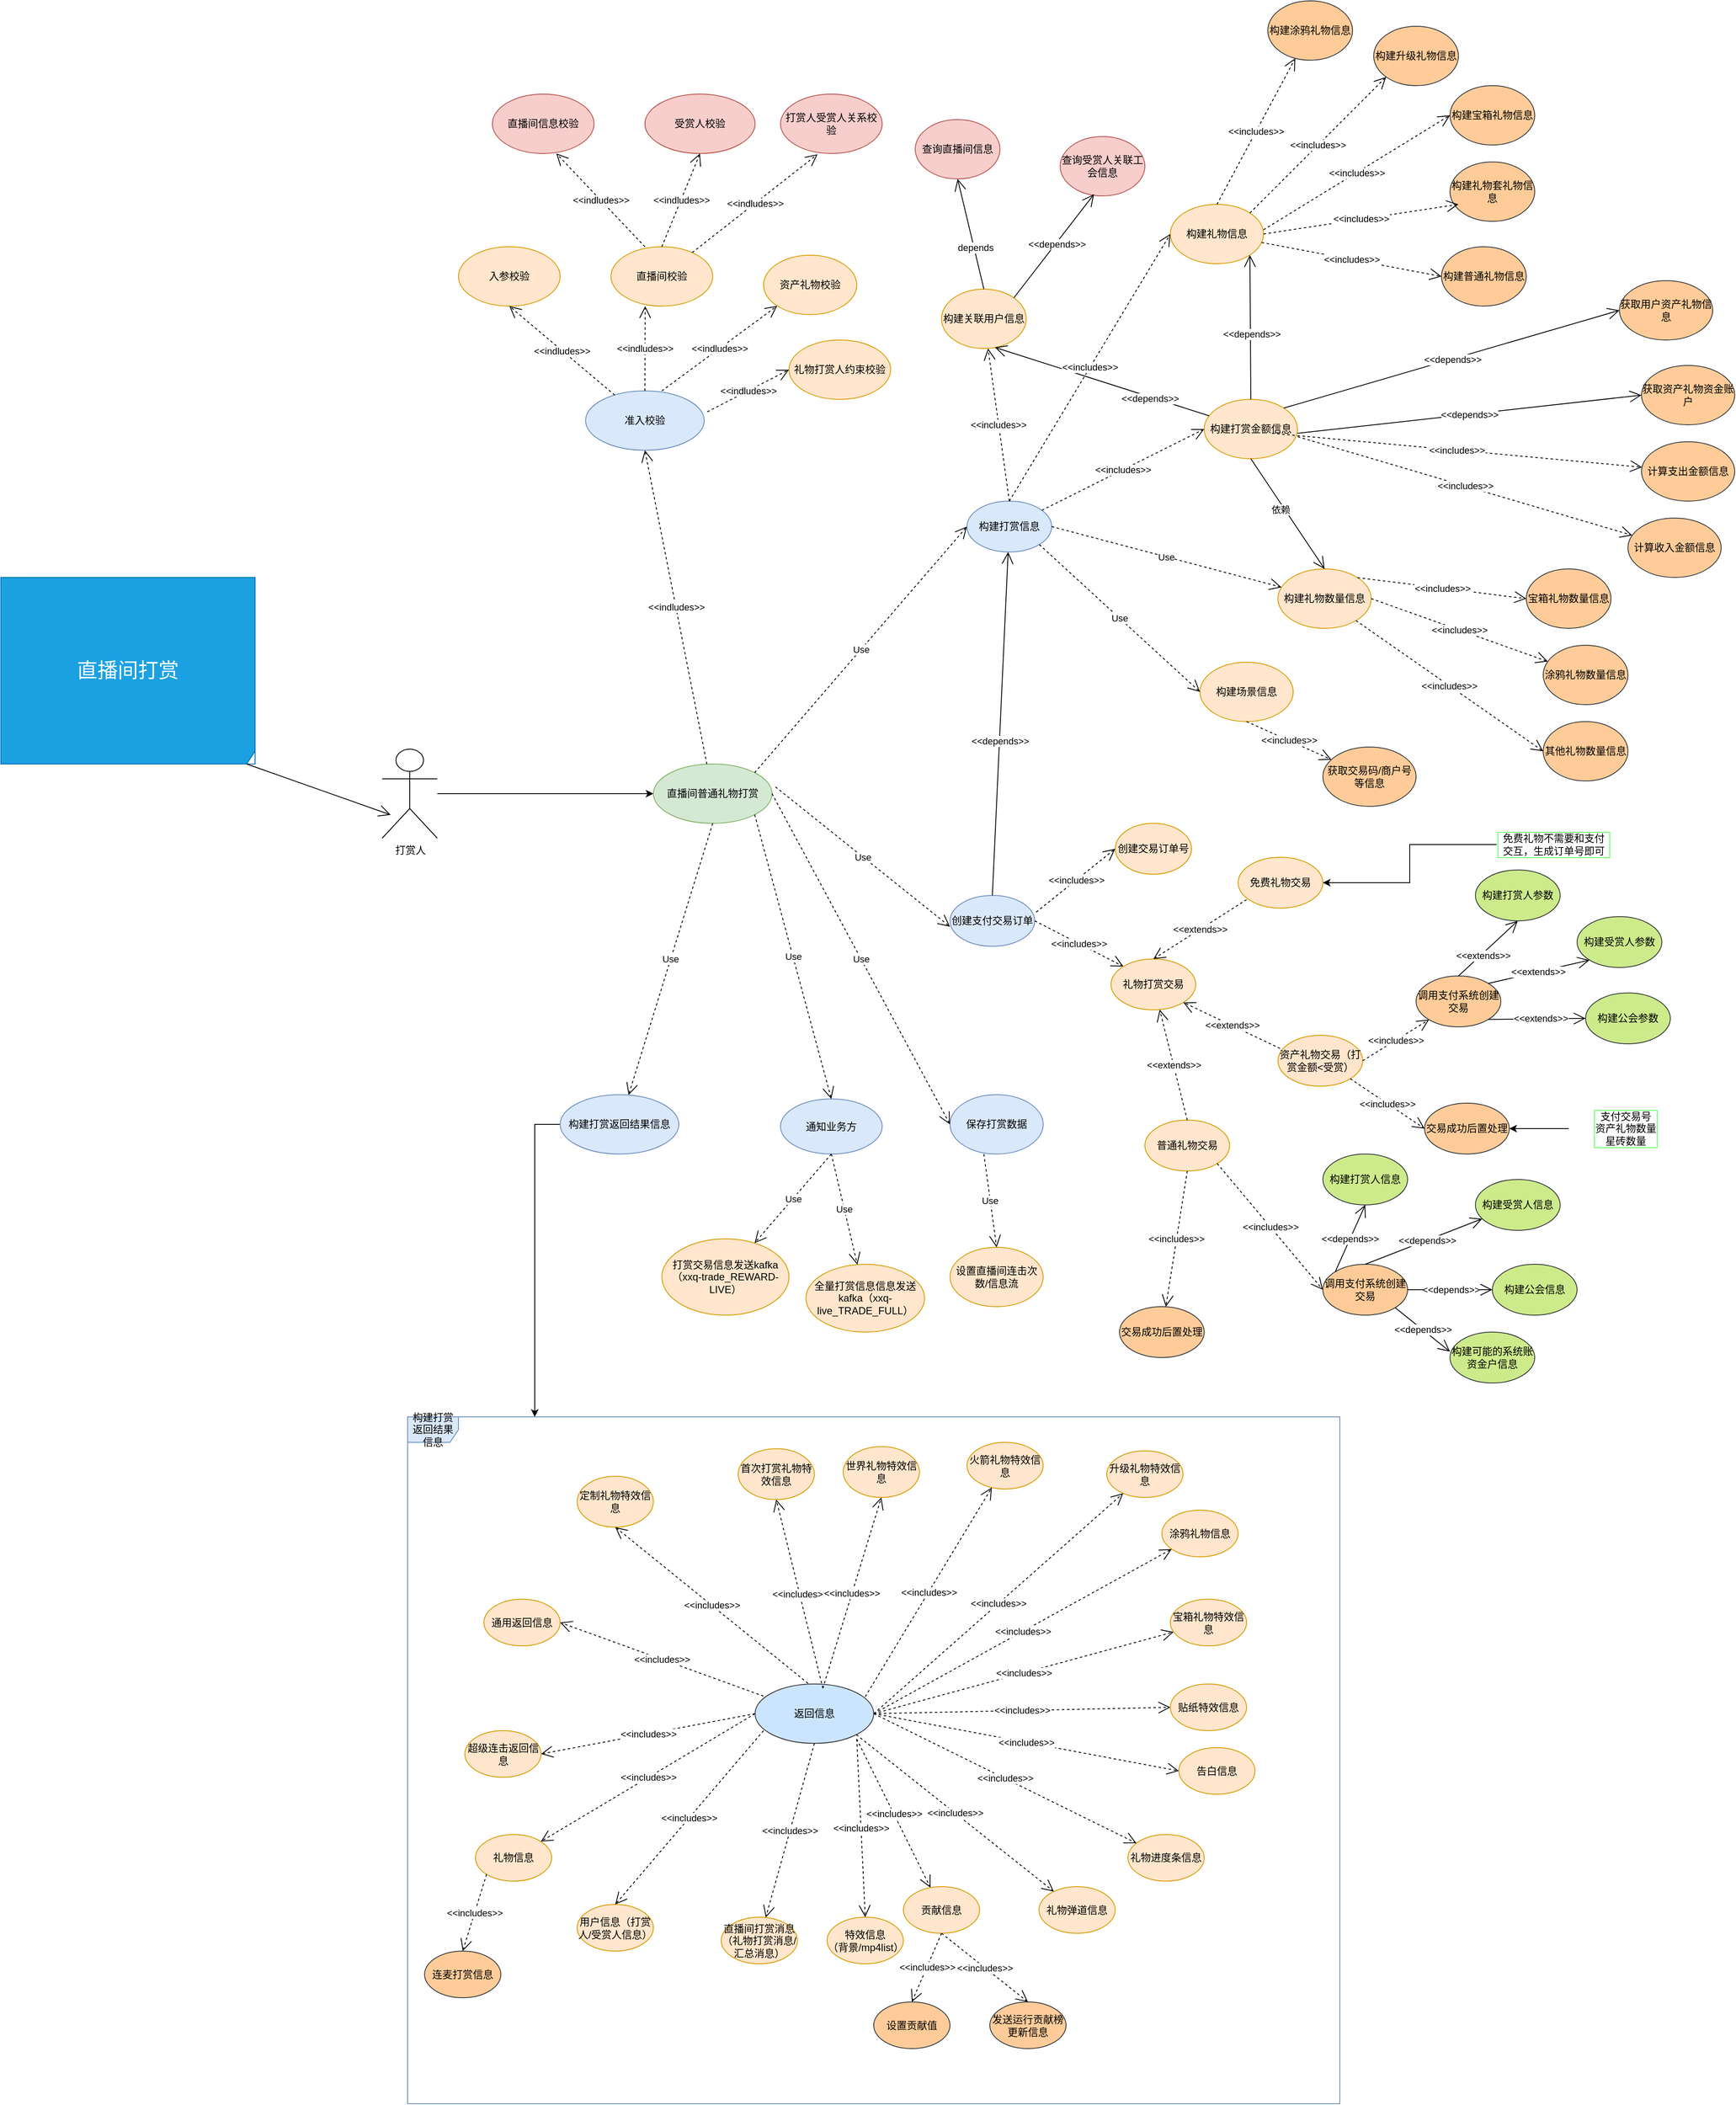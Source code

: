 <mxfile version="21.5.2" type="github">
  <diagram name="第 1 页" id="VvUkeJPX31CjZcMAp55T">
    <mxGraphModel dx="2947" dy="2320" grid="1" gridSize="10" guides="1" tooltips="1" connect="1" arrows="1" fold="1" page="1" pageScale="1" pageWidth="827" pageHeight="1169" math="0" shadow="0">
      <root>
        <mxCell id="0" />
        <mxCell id="1" parent="0" />
        <mxCell id="NdA9s5oNdxqppXdedLkg-140" value="" style="edgeStyle=orthogonalEdgeStyle;rounded=0;orthogonalLoop=1;jettySize=auto;html=1;" edge="1" parent="1" source="WKw8hlUGmrOTsNG2Bbb0-1" target="WKw8hlUGmrOTsNG2Bbb0-4">
          <mxGeometry relative="1" as="geometry" />
        </mxCell>
        <mxCell id="WKw8hlUGmrOTsNG2Bbb0-1" value="打赏人" style="shape=umlActor;verticalLabelPosition=bottom;verticalAlign=top;html=1;" parent="1" vertex="1">
          <mxGeometry x="-130" y="412.5" width="65" height="105" as="geometry" />
        </mxCell>
        <mxCell id="WKw8hlUGmrOTsNG2Bbb0-4" value="直播间普通礼物打赏" style="ellipse;whiteSpace=wrap;html=1;fillColor=#d5e8d4;strokeColor=#82b366;" parent="1" vertex="1">
          <mxGeometry x="190" y="430" width="140" height="70" as="geometry" />
        </mxCell>
        <mxCell id="WKw8hlUGmrOTsNG2Bbb0-6" value="准入校验" style="ellipse;whiteSpace=wrap;html=1;fillColor=#dae8fc;strokeColor=#6c8ebf;" parent="1" vertex="1">
          <mxGeometry x="110" y="-10" width="140" height="70" as="geometry" />
        </mxCell>
        <mxCell id="WKw8hlUGmrOTsNG2Bbb0-7" value="&amp;lt;&amp;lt;indludes&amp;gt;&amp;gt;" style="endArrow=open;endSize=12;dashed=1;html=1;rounded=0;entryX=0.5;entryY=1;entryDx=0;entryDy=0;" parent="1" source="WKw8hlUGmrOTsNG2Bbb0-4" target="WKw8hlUGmrOTsNG2Bbb0-6" edge="1">
          <mxGeometry width="160" relative="1" as="geometry">
            <mxPoint x="390" y="250" as="sourcePoint" />
            <mxPoint x="550" y="250" as="targetPoint" />
          </mxGeometry>
        </mxCell>
        <mxCell id="WKw8hlUGmrOTsNG2Bbb0-8" value="构建打赏信息" style="ellipse;whiteSpace=wrap;html=1;fillColor=#dae8fc;strokeColor=#6c8ebf;" parent="1" vertex="1">
          <mxGeometry x="560" y="120" width="100" height="60" as="geometry" />
        </mxCell>
        <mxCell id="WKw8hlUGmrOTsNG2Bbb0-9" value="创建支付交易订单" style="ellipse;whiteSpace=wrap;html=1;fillColor=#dae8fc;strokeColor=#6c8ebf;" parent="1" vertex="1">
          <mxGeometry x="540" y="585" width="100" height="60" as="geometry" />
        </mxCell>
        <mxCell id="WKw8hlUGmrOTsNG2Bbb0-10" value="保存打赏数据" style="ellipse;whiteSpace=wrap;html=1;fillColor=#dae8fc;strokeColor=#6c8ebf;" parent="1" vertex="1">
          <mxGeometry x="540" y="820" width="110" height="70" as="geometry" />
        </mxCell>
        <mxCell id="NdA9s5oNdxqppXdedLkg-139" style="edgeStyle=orthogonalEdgeStyle;rounded=0;orthogonalLoop=1;jettySize=auto;html=1;" edge="1" parent="1" source="WKw8hlUGmrOTsNG2Bbb0-11" target="NdA9s5oNdxqppXdedLkg-127">
          <mxGeometry relative="1" as="geometry">
            <Array as="points">
              <mxPoint x="50" y="855" />
            </Array>
          </mxGeometry>
        </mxCell>
        <mxCell id="WKw8hlUGmrOTsNG2Bbb0-11" value="构建打赏返回结果信息" style="ellipse;whiteSpace=wrap;html=1;fillColor=#dae8fc;strokeColor=#6c8ebf;" parent="1" vertex="1">
          <mxGeometry x="80" y="820" width="140" height="70" as="geometry" />
        </mxCell>
        <mxCell id="WKw8hlUGmrOTsNG2Bbb0-12" value="通知业务方" style="ellipse;whiteSpace=wrap;html=1;fillColor=#dae8fc;strokeColor=#6c8ebf;" parent="1" vertex="1">
          <mxGeometry x="340" y="825" width="120" height="65" as="geometry" />
        </mxCell>
        <mxCell id="WKw8hlUGmrOTsNG2Bbb0-14" value="Use" style="endArrow=open;endSize=12;dashed=1;html=1;rounded=0;entryX=0;entryY=0.5;entryDx=0;entryDy=0;exitX=1;exitY=0;exitDx=0;exitDy=0;" parent="1" source="WKw8hlUGmrOTsNG2Bbb0-4" target="WKw8hlUGmrOTsNG2Bbb0-8" edge="1">
          <mxGeometry width="160" relative="1" as="geometry">
            <mxPoint x="330" y="450" as="sourcePoint" />
            <mxPoint x="490" y="450" as="targetPoint" />
          </mxGeometry>
        </mxCell>
        <mxCell id="WKw8hlUGmrOTsNG2Bbb0-15" value="Use" style="endArrow=open;endSize=12;dashed=1;html=1;rounded=0;entryX=0;entryY=0.614;entryDx=0;entryDy=0;entryPerimeter=0;exitX=1.029;exitY=0.386;exitDx=0;exitDy=0;exitPerimeter=0;" parent="1" source="WKw8hlUGmrOTsNG2Bbb0-4" target="WKw8hlUGmrOTsNG2Bbb0-9" edge="1">
          <mxGeometry width="160" relative="1" as="geometry">
            <mxPoint x="320" y="470" as="sourcePoint" />
            <mxPoint x="480" y="470" as="targetPoint" />
          </mxGeometry>
        </mxCell>
        <mxCell id="WKw8hlUGmrOTsNG2Bbb0-16" value="Use" style="endArrow=open;endSize=12;dashed=1;html=1;rounded=0;exitX=1;exitY=0.5;exitDx=0;exitDy=0;entryX=0;entryY=0.5;entryDx=0;entryDy=0;" parent="1" source="WKw8hlUGmrOTsNG2Bbb0-4" edge="1" target="WKw8hlUGmrOTsNG2Bbb0-10">
          <mxGeometry width="160" relative="1" as="geometry">
            <mxPoint x="330" y="480" as="sourcePoint" />
            <mxPoint x="490" y="480" as="targetPoint" />
          </mxGeometry>
        </mxCell>
        <mxCell id="WKw8hlUGmrOTsNG2Bbb0-17" value="" style="endArrow=open;endFill=1;endSize=12;html=1;rounded=0;exitX=0.5;exitY=0;exitDx=0;exitDy=0;" parent="1" target="WKw8hlUGmrOTsNG2Bbb0-8" edge="1" source="WKw8hlUGmrOTsNG2Bbb0-9">
          <mxGeometry width="160" relative="1" as="geometry">
            <mxPoint x="560" y="340" as="sourcePoint" />
            <mxPoint x="720" y="340" as="targetPoint" />
          </mxGeometry>
        </mxCell>
        <mxCell id="WKw8hlUGmrOTsNG2Bbb0-18" value="&amp;lt;&amp;lt;depends&amp;gt;&amp;gt;" style="edgeLabel;html=1;align=center;verticalAlign=middle;resizable=0;points=[];" parent="WKw8hlUGmrOTsNG2Bbb0-17" vertex="1" connectable="0">
          <mxGeometry x="-0.1" relative="1" as="geometry">
            <mxPoint as="offset" />
          </mxGeometry>
        </mxCell>
        <mxCell id="WKw8hlUGmrOTsNG2Bbb0-19" value="Use" style="endArrow=open;endSize=12;dashed=1;html=1;rounded=0;entryX=0.5;entryY=0;entryDx=0;entryDy=0;exitX=1;exitY=1;exitDx=0;exitDy=0;" parent="1" source="WKw8hlUGmrOTsNG2Bbb0-4" target="WKw8hlUGmrOTsNG2Bbb0-12" edge="1">
          <mxGeometry width="160" relative="1" as="geometry">
            <mxPoint x="280" y="490" as="sourcePoint" />
            <mxPoint x="440" y="490" as="targetPoint" />
          </mxGeometry>
        </mxCell>
        <mxCell id="WKw8hlUGmrOTsNG2Bbb0-20" value="Use" style="endArrow=open;endSize=12;dashed=1;html=1;rounded=0;" parent="1" target="WKw8hlUGmrOTsNG2Bbb0-11" edge="1">
          <mxGeometry width="160" relative="1" as="geometry">
            <mxPoint x="260" y="500" as="sourcePoint" />
            <mxPoint x="420" y="500" as="targetPoint" />
          </mxGeometry>
        </mxCell>
        <mxCell id="WKw8hlUGmrOTsNG2Bbb0-21" value="创建交易订单号" style="ellipse;whiteSpace=wrap;html=1;fillColor=#ffe6cc;strokeColor=#d79b00;" parent="1" vertex="1">
          <mxGeometry x="735" y="500" width="90" height="60" as="geometry" />
        </mxCell>
        <mxCell id="WKw8hlUGmrOTsNG2Bbb0-24" value="入参校验" style="ellipse;whiteSpace=wrap;html=1;fillColor=#ffe6cc;strokeColor=#d79b00;" parent="1" vertex="1">
          <mxGeometry x="-40" y="-180" width="120" height="70" as="geometry" />
        </mxCell>
        <mxCell id="WKw8hlUGmrOTsNG2Bbb0-26" value="&amp;lt;&amp;lt;indludes&amp;gt;&amp;gt;" style="endArrow=open;endSize=12;dashed=1;html=1;rounded=0;entryX=0.5;entryY=1;entryDx=0;entryDy=0;" parent="1" target="WKw8hlUGmrOTsNG2Bbb0-24" edge="1" source="WKw8hlUGmrOTsNG2Bbb0-6">
          <mxGeometry x="-0.001" width="160" relative="1" as="geometry">
            <mxPoint x="130" y="-30" as="sourcePoint" />
            <mxPoint x="290" y="-30" as="targetPoint" />
            <mxPoint as="offset" />
          </mxGeometry>
        </mxCell>
        <mxCell id="WKw8hlUGmrOTsNG2Bbb0-27" value="直播间校验" style="ellipse;whiteSpace=wrap;html=1;fillColor=#ffe6cc;strokeColor=#d79b00;" parent="1" vertex="1">
          <mxGeometry x="140" y="-180" width="120" height="70" as="geometry" />
        </mxCell>
        <mxCell id="WKw8hlUGmrOTsNG2Bbb0-28" value="&amp;lt;&amp;lt;indludes&amp;gt;&amp;gt;" style="endArrow=open;endSize=12;dashed=1;html=1;rounded=0;entryX=0.336;entryY=1;entryDx=0;entryDy=0;entryPerimeter=0;exitX=0.5;exitY=0;exitDx=0;exitDy=0;" parent="1" target="WKw8hlUGmrOTsNG2Bbb0-27" edge="1" source="WKw8hlUGmrOTsNG2Bbb0-6">
          <mxGeometry width="160" relative="1" as="geometry">
            <mxPoint x="160" y="-30" as="sourcePoint" />
            <mxPoint x="320" y="-30" as="targetPoint" />
          </mxGeometry>
        </mxCell>
        <mxCell id="WKw8hlUGmrOTsNG2Bbb0-29" value="直播间信息校验" style="ellipse;whiteSpace=wrap;html=1;fillColor=#f8cecc;strokeColor=#b85450;" parent="1" vertex="1">
          <mxGeometry y="-360" width="120" height="70" as="geometry" />
        </mxCell>
        <mxCell id="WKw8hlUGmrOTsNG2Bbb0-30" value="受赏人校验" style="ellipse;whiteSpace=wrap;html=1;fillColor=#f8cecc;strokeColor=#b85450;" parent="1" vertex="1">
          <mxGeometry x="180" y="-360" width="130" height="70" as="geometry" />
        </mxCell>
        <mxCell id="WKw8hlUGmrOTsNG2Bbb0-31" value="打赏人受赏人关系校验" style="ellipse;whiteSpace=wrap;html=1;fillColor=#f8cecc;strokeColor=#b85450;" parent="1" vertex="1">
          <mxGeometry x="340" y="-360" width="120" height="70" as="geometry" />
        </mxCell>
        <mxCell id="WKw8hlUGmrOTsNG2Bbb0-32" value="资产礼物校验" style="ellipse;whiteSpace=wrap;html=1;fillColor=#ffe6cc;strokeColor=#d79b00;" parent="1" vertex="1">
          <mxGeometry x="320" y="-170" width="110" height="70" as="geometry" />
        </mxCell>
        <mxCell id="WKw8hlUGmrOTsNG2Bbb0-34" value="礼物打赏人约束校验" style="ellipse;whiteSpace=wrap;html=1;fillColor=#ffe6cc;strokeColor=#d79b00;" parent="1" vertex="1">
          <mxGeometry x="350" y="-70" width="120" height="70" as="geometry" />
        </mxCell>
        <mxCell id="WKw8hlUGmrOTsNG2Bbb0-35" value="&amp;lt;&amp;lt;indludes&amp;gt;&amp;gt;" style="endArrow=open;endSize=12;dashed=1;html=1;rounded=0;entryX=0;entryY=1;entryDx=0;entryDy=0;" parent="1" target="WKw8hlUGmrOTsNG2Bbb0-32" edge="1">
          <mxGeometry width="160" relative="1" as="geometry">
            <mxPoint x="200" y="-10" as="sourcePoint" />
            <mxPoint x="360" y="-10" as="targetPoint" />
          </mxGeometry>
        </mxCell>
        <mxCell id="WKw8hlUGmrOTsNG2Bbb0-36" value="&amp;lt;&amp;lt;indludes&amp;gt;&amp;gt;" style="endArrow=open;endSize=12;dashed=1;html=1;rounded=0;entryX=0;entryY=0.5;entryDx=0;entryDy=0;exitX=1.026;exitY=0.352;exitDx=0;exitDy=0;exitPerimeter=0;" parent="1" target="WKw8hlUGmrOTsNG2Bbb0-34" edge="1" source="WKw8hlUGmrOTsNG2Bbb0-6">
          <mxGeometry width="160" relative="1" as="geometry">
            <mxPoint x="570" y="40" as="sourcePoint" />
            <mxPoint x="730" y="40" as="targetPoint" />
          </mxGeometry>
        </mxCell>
        <mxCell id="WKw8hlUGmrOTsNG2Bbb0-37" value="&amp;lt;&amp;lt;indludes&amp;gt;&amp;gt;" style="endArrow=open;endSize=12;dashed=1;html=1;rounded=0;entryX=0.629;entryY=1;entryDx=0;entryDy=0;entryPerimeter=0;" parent="1" target="WKw8hlUGmrOTsNG2Bbb0-29" edge="1">
          <mxGeometry width="160" relative="1" as="geometry">
            <mxPoint x="180" y="-180" as="sourcePoint" />
            <mxPoint x="340" y="-180" as="targetPoint" />
          </mxGeometry>
        </mxCell>
        <mxCell id="WKw8hlUGmrOTsNG2Bbb0-38" value="&amp;lt;&amp;lt;indludes&amp;gt;&amp;gt;" style="endArrow=open;endSize=12;dashed=1;html=1;rounded=0;entryX=0.5;entryY=1;entryDx=0;entryDy=0;exitX=0.5;exitY=0;exitDx=0;exitDy=0;" parent="1" source="WKw8hlUGmrOTsNG2Bbb0-27" target="WKw8hlUGmrOTsNG2Bbb0-30" edge="1">
          <mxGeometry width="160" relative="1" as="geometry">
            <mxPoint x="190" y="-170" as="sourcePoint" />
            <mxPoint x="98" y="-280" as="targetPoint" />
          </mxGeometry>
        </mxCell>
        <mxCell id="WKw8hlUGmrOTsNG2Bbb0-39" value="&amp;lt;&amp;lt;indludes&amp;gt;&amp;gt;" style="endArrow=open;endSize=12;dashed=1;html=1;rounded=0;entryX=0.364;entryY=1.014;entryDx=0;entryDy=0;entryPerimeter=0;" parent="1" source="WKw8hlUGmrOTsNG2Bbb0-27" target="WKw8hlUGmrOTsNG2Bbb0-31" edge="1">
          <mxGeometry width="160" relative="1" as="geometry">
            <mxPoint x="200" y="-160" as="sourcePoint" />
            <mxPoint x="108" y="-270" as="targetPoint" />
          </mxGeometry>
        </mxCell>
        <mxCell id="NdA9s5oNdxqppXdedLkg-1" value="构建关联用户信息" style="ellipse;whiteSpace=wrap;html=1;fillColor=#ffe6cc;strokeColor=#d79b00;" vertex="1" parent="1">
          <mxGeometry x="530" y="-130" width="100" height="70" as="geometry" />
        </mxCell>
        <mxCell id="NdA9s5oNdxqppXdedLkg-2" value="查询直播间信息" style="ellipse;whiteSpace=wrap;html=1;fillColor=#f8cecc;strokeColor=#b85450;" vertex="1" parent="1">
          <mxGeometry x="499" y="-330" width="100" height="70" as="geometry" />
        </mxCell>
        <mxCell id="NdA9s5oNdxqppXdedLkg-3" value="查询受赏人关联工会信息" style="ellipse;whiteSpace=wrap;html=1;fillColor=#f8cecc;strokeColor=#b85450;" vertex="1" parent="1">
          <mxGeometry x="670" y="-310" width="100" height="70" as="geometry" />
        </mxCell>
        <mxCell id="NdA9s5oNdxqppXdedLkg-4" value="&amp;lt;&amp;lt;includes&amp;gt;&amp;gt;" style="endArrow=open;endSize=12;dashed=1;html=1;rounded=0;exitX=0.5;exitY=0;exitDx=0;exitDy=0;" edge="1" parent="1" source="WKw8hlUGmrOTsNG2Bbb0-8" target="NdA9s5oNdxqppXdedLkg-1">
          <mxGeometry width="160" relative="1" as="geometry">
            <mxPoint x="640" y="70" as="sourcePoint" />
            <mxPoint x="730" y="180" as="targetPoint" />
          </mxGeometry>
        </mxCell>
        <mxCell id="NdA9s5oNdxqppXdedLkg-7" value="构建礼物信息" style="ellipse;whiteSpace=wrap;html=1;fillColor=#ffe6cc;strokeColor=#d79b00;" vertex="1" parent="1">
          <mxGeometry x="800" y="-230" width="110" height="70" as="geometry" />
        </mxCell>
        <mxCell id="NdA9s5oNdxqppXdedLkg-8" value="构建涂鸦礼物信息" style="ellipse;whiteSpace=wrap;html=1;fillColor=#ffcc99;strokeColor=#36393d;" vertex="1" parent="1">
          <mxGeometry x="915" y="-470" width="100" height="70" as="geometry" />
        </mxCell>
        <mxCell id="NdA9s5oNdxqppXdedLkg-11" value="构建升级礼物信息" style="ellipse;whiteSpace=wrap;html=1;fillColor=#ffcc99;strokeColor=#36393d;" vertex="1" parent="1">
          <mxGeometry x="1040" y="-440" width="100" height="70" as="geometry" />
        </mxCell>
        <mxCell id="NdA9s5oNdxqppXdedLkg-12" value="构建宝箱&lt;span style=&quot;background-color: initial;&quot;&gt;礼物信息&lt;/span&gt;" style="ellipse;whiteSpace=wrap;html=1;fillColor=#ffcc99;strokeColor=#36393d;" vertex="1" parent="1">
          <mxGeometry x="1130" y="-370" width="100" height="70" as="geometry" />
        </mxCell>
        <mxCell id="NdA9s5oNdxqppXdedLkg-13" value="构建礼物套&lt;span style=&quot;background-color: initial;&quot;&gt;礼物信息&lt;/span&gt;" style="ellipse;whiteSpace=wrap;html=1;fillColor=#ffcc99;strokeColor=#36393d;" vertex="1" parent="1">
          <mxGeometry x="1130" y="-280" width="100" height="70" as="geometry" />
        </mxCell>
        <mxCell id="NdA9s5oNdxqppXdedLkg-14" value="构建普通&lt;span style=&quot;background-color: initial;&quot;&gt;礼物信息&lt;/span&gt;" style="ellipse;whiteSpace=wrap;html=1;fillColor=#ffcc99;strokeColor=#36393d;" vertex="1" parent="1">
          <mxGeometry x="1120" y="-180" width="100" height="70" as="geometry" />
        </mxCell>
        <mxCell id="NdA9s5oNdxqppXdedLkg-27" value="构建场景信息" style="ellipse;whiteSpace=wrap;html=1;fillColor=#ffe6cc;strokeColor=#d79b00;" vertex="1" parent="1">
          <mxGeometry x="835" y="310" width="110" height="70" as="geometry" />
        </mxCell>
        <mxCell id="NdA9s5oNdxqppXdedLkg-28" value="构建礼物数量信息" style="ellipse;whiteSpace=wrap;html=1;fillColor=#ffe6cc;strokeColor=#d79b00;" vertex="1" parent="1">
          <mxGeometry x="927" y="200" width="110" height="70" as="geometry" />
        </mxCell>
        <mxCell id="NdA9s5oNdxqppXdedLkg-29" value="构建打赏金额信息" style="ellipse;whiteSpace=wrap;html=1;fillColor=#ffe6cc;strokeColor=#d79b00;" vertex="1" parent="1">
          <mxGeometry x="840" width="110" height="70" as="geometry" />
        </mxCell>
        <mxCell id="NdA9s5oNdxqppXdedLkg-30" value="Use" style="endArrow=open;endSize=12;dashed=1;html=1;rounded=0;entryX=0;entryY=0.5;entryDx=0;entryDy=0;exitX=1;exitY=1;exitDx=0;exitDy=0;" edge="1" parent="1" source="WKw8hlUGmrOTsNG2Bbb0-8" target="NdA9s5oNdxqppXdedLkg-27">
          <mxGeometry width="160" relative="1" as="geometry">
            <mxPoint x="565" y="99" as="sourcePoint" />
            <mxPoint x="726" y="-90" as="targetPoint" />
          </mxGeometry>
        </mxCell>
        <mxCell id="NdA9s5oNdxqppXdedLkg-31" value="Use" style="endArrow=open;endSize=12;dashed=1;html=1;rounded=0;exitX=1;exitY=0.5;exitDx=0;exitDy=0;" edge="1" parent="1" source="WKw8hlUGmrOTsNG2Bbb0-8" target="NdA9s5oNdxqppXdedLkg-28">
          <mxGeometry width="160" relative="1" as="geometry">
            <mxPoint x="575" y="109" as="sourcePoint" />
            <mxPoint x="837" y="35" as="targetPoint" />
          </mxGeometry>
        </mxCell>
        <mxCell id="NdA9s5oNdxqppXdedLkg-32" value="&amp;lt;&amp;lt;includes&amp;gt;&amp;gt;" style="endArrow=open;endSize=12;dashed=1;html=1;rounded=0;entryX=0;entryY=0.5;entryDx=0;entryDy=0;" edge="1" parent="1" source="WKw8hlUGmrOTsNG2Bbb0-8" target="NdA9s5oNdxqppXdedLkg-29">
          <mxGeometry width="160" relative="1" as="geometry">
            <mxPoint x="585" y="119" as="sourcePoint" />
            <mxPoint x="847" y="45" as="targetPoint" />
          </mxGeometry>
        </mxCell>
        <mxCell id="NdA9s5oNdxqppXdedLkg-33" value="" style="endArrow=open;endFill=1;endSize=12;html=1;rounded=0;entryX=1;entryY=1;entryDx=0;entryDy=0;exitX=0.5;exitY=0;exitDx=0;exitDy=0;" edge="1" parent="1" source="NdA9s5oNdxqppXdedLkg-29" target="NdA9s5oNdxqppXdedLkg-7">
          <mxGeometry width="160" relative="1" as="geometry">
            <mxPoint x="860" y="-30" as="sourcePoint" />
            <mxPoint x="1020" y="-30" as="targetPoint" />
          </mxGeometry>
        </mxCell>
        <mxCell id="NdA9s5oNdxqppXdedLkg-34" value="&amp;lt;&amp;lt;depends&amp;gt;&amp;gt;" style="edgeLabel;html=1;align=center;verticalAlign=middle;resizable=0;points=[];" vertex="1" connectable="0" parent="NdA9s5oNdxqppXdedLkg-33">
          <mxGeometry x="-0.095" y="-1" relative="1" as="geometry">
            <mxPoint as="offset" />
          </mxGeometry>
        </mxCell>
        <mxCell id="NdA9s5oNdxqppXdedLkg-35" value="获取用户资产礼物信息" style="ellipse;whiteSpace=wrap;html=1;fillColor=#ffcc99;strokeColor=#36393d;" vertex="1" parent="1">
          <mxGeometry x="1330" y="-140" width="110" height="70" as="geometry" />
        </mxCell>
        <mxCell id="NdA9s5oNdxqppXdedLkg-37" value="获取资产礼物资金账户" style="ellipse;whiteSpace=wrap;html=1;fillColor=#ffcc99;strokeColor=#36393d;" vertex="1" parent="1">
          <mxGeometry x="1356" y="-40" width="110" height="70" as="geometry" />
        </mxCell>
        <mxCell id="NdA9s5oNdxqppXdedLkg-45" value="" style="endArrow=open;endFill=1;endSize=12;html=1;rounded=0;exitX=0.5;exitY=1;exitDx=0;exitDy=0;entryX=0.5;entryY=0;entryDx=0;entryDy=0;" edge="1" parent="1" source="NdA9s5oNdxqppXdedLkg-29" target="NdA9s5oNdxqppXdedLkg-28">
          <mxGeometry width="160" relative="1" as="geometry">
            <mxPoint x="740" y="210" as="sourcePoint" />
            <mxPoint x="900" y="210" as="targetPoint" />
          </mxGeometry>
        </mxCell>
        <mxCell id="NdA9s5oNdxqppXdedLkg-46" value="依赖" style="edgeLabel;html=1;align=center;verticalAlign=middle;resizable=0;points=[];" vertex="1" connectable="0" parent="NdA9s5oNdxqppXdedLkg-45">
          <mxGeometry x="-0.115" y="-4" relative="1" as="geometry">
            <mxPoint as="offset" />
          </mxGeometry>
        </mxCell>
        <mxCell id="NdA9s5oNdxqppXdedLkg-47" value="计算支出金额信息" style="ellipse;whiteSpace=wrap;html=1;fillColor=#ffcc99;strokeColor=#36393d;" vertex="1" parent="1">
          <mxGeometry x="1356" y="50" width="110" height="70" as="geometry" />
        </mxCell>
        <mxCell id="NdA9s5oNdxqppXdedLkg-48" value="&amp;lt;&amp;lt;includes&amp;gt;&amp;gt;" style="endArrow=open;endSize=12;dashed=1;html=1;rounded=0;" edge="1" parent="1" target="NdA9s5oNdxqppXdedLkg-47">
          <mxGeometry width="160" relative="1" as="geometry">
            <mxPoint x="920" y="40" as="sourcePoint" />
            <mxPoint x="1205" y="30" as="targetPoint" />
          </mxGeometry>
        </mxCell>
        <mxCell id="NdA9s5oNdxqppXdedLkg-51" value="计算收入金额信息" style="ellipse;whiteSpace=wrap;html=1;fillColor=#ffcc99;strokeColor=#36393d;" vertex="1" parent="1">
          <mxGeometry x="1340" y="140" width="110" height="70" as="geometry" />
        </mxCell>
        <mxCell id="NdA9s5oNdxqppXdedLkg-52" value="&amp;lt;&amp;lt;includes&amp;gt;&amp;gt;" style="endArrow=open;endSize=12;dashed=1;html=1;rounded=0;exitX=1.003;exitY=0.629;exitDx=0;exitDy=0;exitPerimeter=0;" edge="1" parent="1" target="NdA9s5oNdxqppXdedLkg-51" source="NdA9s5oNdxqppXdedLkg-29">
          <mxGeometry width="160" relative="1" as="geometry">
            <mxPoint x="920" y="90" as="sourcePoint" />
            <mxPoint x="1221" y="60" as="targetPoint" />
          </mxGeometry>
        </mxCell>
        <mxCell id="NdA9s5oNdxqppXdedLkg-53" value="" style="endArrow=open;endFill=1;endSize=12;html=1;rounded=0;entryX=0.63;entryY=0.981;entryDx=0;entryDy=0;entryPerimeter=0;" edge="1" parent="1" source="NdA9s5oNdxqppXdedLkg-29" target="NdA9s5oNdxqppXdedLkg-1">
          <mxGeometry width="160" relative="1" as="geometry">
            <mxPoint x="850" y="20" as="sourcePoint" />
            <mxPoint x="980" y="20" as="targetPoint" />
          </mxGeometry>
        </mxCell>
        <mxCell id="NdA9s5oNdxqppXdedLkg-146" value="&amp;lt;&amp;lt;depends&amp;gt;&amp;gt;" style="edgeLabel;html=1;align=center;verticalAlign=middle;resizable=0;points=[];" vertex="1" connectable="0" parent="NdA9s5oNdxqppXdedLkg-53">
          <mxGeometry x="-0.454" y="2" relative="1" as="geometry">
            <mxPoint as="offset" />
          </mxGeometry>
        </mxCell>
        <mxCell id="NdA9s5oNdxqppXdedLkg-54" value="获取交易码/商户号等信息" style="ellipse;whiteSpace=wrap;html=1;fillColor=#ffcc99;strokeColor=#36393d;" vertex="1" parent="1">
          <mxGeometry x="980" y="410" width="110" height="70" as="geometry" />
        </mxCell>
        <mxCell id="NdA9s5oNdxqppXdedLkg-56" value="&amp;lt;&amp;lt;includes&amp;gt;&amp;gt;" style="endArrow=open;endSize=12;dashed=1;html=1;rounded=0;exitX=0.5;exitY=1;exitDx=0;exitDy=0;" edge="1" parent="1" source="NdA9s5oNdxqppXdedLkg-27" target="NdA9s5oNdxqppXdedLkg-54">
          <mxGeometry width="160" relative="1" as="geometry">
            <mxPoint x="602" y="230" as="sourcePoint" />
            <mxPoint x="717" y="350" as="targetPoint" />
          </mxGeometry>
        </mxCell>
        <mxCell id="NdA9s5oNdxqppXdedLkg-57" value="宝箱&lt;span style=&quot;background-color: initial;&quot;&gt;礼物数量信息&lt;/span&gt;" style="ellipse;whiteSpace=wrap;html=1;fillColor=#ffcc99;strokeColor=#36393d;" vertex="1" parent="1">
          <mxGeometry x="1220" y="200" width="100" height="70" as="geometry" />
        </mxCell>
        <mxCell id="NdA9s5oNdxqppXdedLkg-58" value="&lt;span style=&quot;background-color: initial;&quot;&gt;涂鸦礼物数量信息&lt;/span&gt;" style="ellipse;whiteSpace=wrap;html=1;fillColor=#ffcc99;strokeColor=#36393d;" vertex="1" parent="1">
          <mxGeometry x="1240" y="290" width="100" height="70" as="geometry" />
        </mxCell>
        <mxCell id="NdA9s5oNdxqppXdedLkg-59" value="&lt;span style=&quot;background-color: initial;&quot;&gt;其他礼物数量信息&lt;/span&gt;" style="ellipse;whiteSpace=wrap;html=1;fillColor=#ffcc99;strokeColor=#36393d;" vertex="1" parent="1">
          <mxGeometry x="1240" y="380" width="100" height="70" as="geometry" />
        </mxCell>
        <mxCell id="NdA9s5oNdxqppXdedLkg-60" value="&amp;lt;&amp;lt;includes&amp;gt;&amp;gt;" style="endArrow=open;endSize=12;dashed=1;html=1;rounded=0;entryX=0;entryY=0.5;entryDx=0;entryDy=0;exitX=1;exitY=0;exitDx=0;exitDy=0;" edge="1" parent="1" source="NdA9s5oNdxqppXdedLkg-28" target="NdA9s5oNdxqppXdedLkg-57">
          <mxGeometry width="160" relative="1" as="geometry">
            <mxPoint x="1120" y="290" as="sourcePoint" />
            <mxPoint x="1280" y="290" as="targetPoint" />
          </mxGeometry>
        </mxCell>
        <mxCell id="NdA9s5oNdxqppXdedLkg-61" value="&amp;lt;&amp;lt;includes&amp;gt;&amp;gt;" style="endArrow=open;endSize=12;dashed=1;html=1;rounded=0;exitX=1;exitY=0.5;exitDx=0;exitDy=0;" edge="1" parent="1" source="NdA9s5oNdxqppXdedLkg-28" target="NdA9s5oNdxqppXdedLkg-58">
          <mxGeometry width="160" relative="1" as="geometry">
            <mxPoint x="1130" y="300" as="sourcePoint" />
            <mxPoint x="1230" y="285" as="targetPoint" />
          </mxGeometry>
        </mxCell>
        <mxCell id="NdA9s5oNdxqppXdedLkg-62" value="&amp;lt;&amp;lt;includes&amp;gt;&amp;gt;" style="endArrow=open;endSize=12;dashed=1;html=1;rounded=0;entryX=0;entryY=0.5;entryDx=0;entryDy=0;" edge="1" parent="1" source="NdA9s5oNdxqppXdedLkg-28" target="NdA9s5oNdxqppXdedLkg-59">
          <mxGeometry width="160" relative="1" as="geometry">
            <mxPoint x="1140" y="310" as="sourcePoint" />
            <mxPoint x="1240" y="364" as="targetPoint" />
          </mxGeometry>
        </mxCell>
        <mxCell id="NdA9s5oNdxqppXdedLkg-65" value="&amp;lt;&amp;lt;includes&amp;gt;&amp;gt;" style="endArrow=open;endSize=12;dashed=1;html=1;rounded=0;entryX=0;entryY=0.5;entryDx=0;entryDy=0;exitX=1.017;exitY=0.328;exitDx=0;exitDy=0;exitPerimeter=0;" edge="1" parent="1" source="WKw8hlUGmrOTsNG2Bbb0-9" target="WKw8hlUGmrOTsNG2Bbb0-21">
          <mxGeometry width="160" relative="1" as="geometry">
            <mxPoint x="660" y="610" as="sourcePoint" />
            <mxPoint x="790" y="610" as="targetPoint" />
          </mxGeometry>
        </mxCell>
        <mxCell id="NdA9s5oNdxqppXdedLkg-66" value="免费礼物交易" style="ellipse;whiteSpace=wrap;html=1;fillColor=#ffe6cc;strokeColor=#d79b00;" vertex="1" parent="1">
          <mxGeometry x="880" y="540" width="100" height="60" as="geometry" />
        </mxCell>
        <mxCell id="NdA9s5oNdxqppXdedLkg-67" value="资产礼物交易（打赏金额&amp;lt;受赏）" style="ellipse;whiteSpace=wrap;html=1;fillColor=#ffe6cc;strokeColor=#d79b00;" vertex="1" parent="1">
          <mxGeometry x="927" y="750" width="100" height="60" as="geometry" />
        </mxCell>
        <mxCell id="NdA9s5oNdxqppXdedLkg-68" value="普通礼物交易" style="ellipse;whiteSpace=wrap;html=1;fillColor=#ffe6cc;strokeColor=#d79b00;" vertex="1" parent="1">
          <mxGeometry x="770" y="850" width="100" height="60" as="geometry" />
        </mxCell>
        <mxCell id="NdA9s5oNdxqppXdedLkg-69" value="&amp;lt;&amp;lt;includes&amp;gt;&amp;gt;" style="endArrow=open;endSize=12;dashed=1;html=1;rounded=0;exitX=1;exitY=0.5;exitDx=0;exitDy=0;entryX=0;entryY=0;entryDx=0;entryDy=0;" edge="1" parent="1" source="WKw8hlUGmrOTsNG2Bbb0-9" target="NdA9s5oNdxqppXdedLkg-160">
          <mxGeometry width="160" relative="1" as="geometry">
            <mxPoint x="652" y="615" as="sourcePoint" />
            <mxPoint x="730" y="610" as="targetPoint" />
          </mxGeometry>
        </mxCell>
        <mxCell id="NdA9s5oNdxqppXdedLkg-163" value="" style="edgeStyle=orthogonalEdgeStyle;rounded=0;orthogonalLoop=1;jettySize=auto;html=1;" edge="1" parent="1" source="NdA9s5oNdxqppXdedLkg-72" target="NdA9s5oNdxqppXdedLkg-66">
          <mxGeometry relative="1" as="geometry" />
        </mxCell>
        <mxCell id="NdA9s5oNdxqppXdedLkg-72" value="免费礼物不需要和支付交互，生成订单号即可" style="text;html=1;strokeColor=none;fillColor=none;align=center;verticalAlign=middle;whiteSpace=wrap;rounded=0;labelBorderColor=#66FF66;" vertex="1" parent="1">
          <mxGeometry x="1185" y="500" width="135" height="50" as="geometry" />
        </mxCell>
        <mxCell id="NdA9s5oNdxqppXdedLkg-77" value="构建打赏人参数" style="ellipse;whiteSpace=wrap;html=1;fillColor=#cdeb8b;strokeColor=#36393d;" vertex="1" parent="1">
          <mxGeometry x="1160" y="555" width="100" height="60" as="geometry" />
        </mxCell>
        <mxCell id="NdA9s5oNdxqppXdedLkg-78" value="构建受赏人参数" style="ellipse;whiteSpace=wrap;html=1;fillColor=#cdeb8b;strokeColor=#36393d;" vertex="1" parent="1">
          <mxGeometry x="1280" y="610" width="100" height="60" as="geometry" />
        </mxCell>
        <mxCell id="NdA9s5oNdxqppXdedLkg-79" value="构建公会参数" style="ellipse;whiteSpace=wrap;html=1;fillColor=#cdeb8b;strokeColor=#36393d;" vertex="1" parent="1">
          <mxGeometry x="1290" y="700" width="100" height="60" as="geometry" />
        </mxCell>
        <mxCell id="NdA9s5oNdxqppXdedLkg-80" value="调用支付系统创建交易" style="ellipse;whiteSpace=wrap;html=1;fillColor=#ffcc99;strokeColor=#36393d;" vertex="1" parent="1">
          <mxGeometry x="1090" y="680" width="100" height="60" as="geometry" />
        </mxCell>
        <mxCell id="NdA9s5oNdxqppXdedLkg-81" value="&amp;lt;&amp;lt;includes&amp;gt;&amp;gt;" style="endArrow=open;endSize=12;dashed=1;html=1;rounded=0;exitX=1;exitY=0.5;exitDx=0;exitDy=0;" edge="1" parent="1" source="NdA9s5oNdxqppXdedLkg-67" target="NdA9s5oNdxqppXdedLkg-80">
          <mxGeometry width="160" relative="1" as="geometry">
            <mxPoint x="910" y="710" as="sourcePoint" />
            <mxPoint x="1070" y="710" as="targetPoint" />
          </mxGeometry>
        </mxCell>
        <mxCell id="NdA9s5oNdxqppXdedLkg-82" value="" style="endArrow=open;endFill=1;endSize=12;html=1;rounded=0;entryX=0.5;entryY=1;entryDx=0;entryDy=0;exitX=0.5;exitY=0;exitDx=0;exitDy=0;" edge="1" parent="1" source="NdA9s5oNdxqppXdedLkg-80" target="NdA9s5oNdxqppXdedLkg-77">
          <mxGeometry width="160" relative="1" as="geometry">
            <mxPoint x="1030" y="700" as="sourcePoint" />
            <mxPoint x="1190" y="700" as="targetPoint" />
          </mxGeometry>
        </mxCell>
        <mxCell id="NdA9s5oNdxqppXdedLkg-171" value="&amp;lt;&amp;lt;extends&amp;gt;&amp;gt;" style="edgeLabel;html=1;align=center;verticalAlign=middle;resizable=0;points=[];" vertex="1" connectable="0" parent="NdA9s5oNdxqppXdedLkg-82">
          <mxGeometry x="-0.206" y="-1" relative="1" as="geometry">
            <mxPoint y="1" as="offset" />
          </mxGeometry>
        </mxCell>
        <mxCell id="NdA9s5oNdxqppXdedLkg-83" value="" style="endArrow=open;endFill=1;endSize=12;html=1;rounded=0;exitX=1;exitY=0;exitDx=0;exitDy=0;entryX=0;entryY=1;entryDx=0;entryDy=0;" edge="1" parent="1" source="NdA9s5oNdxqppXdedLkg-80" target="NdA9s5oNdxqppXdedLkg-78">
          <mxGeometry width="160" relative="1" as="geometry">
            <mxPoint x="830" y="950" as="sourcePoint" />
            <mxPoint x="990" y="950" as="targetPoint" />
          </mxGeometry>
        </mxCell>
        <mxCell id="NdA9s5oNdxqppXdedLkg-172" value="&amp;lt;&amp;lt;extends&amp;gt;&amp;gt;" style="edgeLabel;html=1;align=center;verticalAlign=middle;resizable=0;points=[];" vertex="1" connectable="0" parent="NdA9s5oNdxqppXdedLkg-83">
          <mxGeometry x="-0.022" y="1" relative="1" as="geometry">
            <mxPoint as="offset" />
          </mxGeometry>
        </mxCell>
        <mxCell id="NdA9s5oNdxqppXdedLkg-84" value="" style="endArrow=open;endFill=1;endSize=12;html=1;rounded=0;entryX=0;entryY=0.5;entryDx=0;entryDy=0;exitX=1;exitY=1;exitDx=0;exitDy=0;" edge="1" parent="1" source="NdA9s5oNdxqppXdedLkg-80" target="NdA9s5oNdxqppXdedLkg-79">
          <mxGeometry width="160" relative="1" as="geometry">
            <mxPoint x="1100" y="710" as="sourcePoint" />
            <mxPoint x="1145" y="646" as="targetPoint" />
          </mxGeometry>
        </mxCell>
        <mxCell id="NdA9s5oNdxqppXdedLkg-173" value="&amp;lt;&amp;lt;extends&amp;gt;&amp;gt;" style="edgeLabel;html=1;align=center;verticalAlign=middle;resizable=0;points=[];" vertex="1" connectable="0" parent="NdA9s5oNdxqppXdedLkg-84">
          <mxGeometry x="0.076" y="1" relative="1" as="geometry">
            <mxPoint as="offset" />
          </mxGeometry>
        </mxCell>
        <mxCell id="NdA9s5oNdxqppXdedLkg-85" value="交易成功后置处理" style="ellipse;whiteSpace=wrap;html=1;fillColor=#ffcc99;strokeColor=#36393d;" vertex="1" parent="1">
          <mxGeometry x="1100" y="830" width="100" height="60" as="geometry" />
        </mxCell>
        <mxCell id="NdA9s5oNdxqppXdedLkg-86" value="&amp;lt;&amp;lt;includes&amp;gt;&amp;gt;" style="endArrow=open;endSize=12;dashed=1;html=1;rounded=0;entryX=0;entryY=0.5;entryDx=0;entryDy=0;exitX=1;exitY=1;exitDx=0;exitDy=0;" edge="1" parent="1" source="NdA9s5oNdxqppXdedLkg-67" target="NdA9s5oNdxqppXdedLkg-85">
          <mxGeometry width="160" relative="1" as="geometry">
            <mxPoint x="910" y="710" as="sourcePoint" />
            <mxPoint x="1070" y="710" as="targetPoint" />
          </mxGeometry>
        </mxCell>
        <mxCell id="NdA9s5oNdxqppXdedLkg-170" value="" style="edgeStyle=orthogonalEdgeStyle;rounded=0;orthogonalLoop=1;jettySize=auto;html=1;" edge="1" parent="1" source="NdA9s5oNdxqppXdedLkg-87" target="NdA9s5oNdxqppXdedLkg-85">
          <mxGeometry relative="1" as="geometry" />
        </mxCell>
        <mxCell id="NdA9s5oNdxqppXdedLkg-87" value="支付交易号&lt;br&gt;资产礼物数量&lt;br&gt;星砖数量&lt;br&gt;" style="text;html=1;strokeColor=none;fillColor=none;align=center;verticalAlign=middle;whiteSpace=wrap;rounded=0;labelBorderColor=#66FF66;" vertex="1" parent="1">
          <mxGeometry x="1270" y="830" width="135" height="60" as="geometry" />
        </mxCell>
        <mxCell id="NdA9s5oNdxqppXdedLkg-89" value="调用支付系统创建交易" style="ellipse;whiteSpace=wrap;html=1;fillColor=#ffcc99;strokeColor=#36393d;" vertex="1" parent="1">
          <mxGeometry x="980" y="1020" width="100" height="60" as="geometry" />
        </mxCell>
        <mxCell id="NdA9s5oNdxqppXdedLkg-90" value="&amp;lt;&amp;lt;includes&amp;gt;&amp;gt;" style="endArrow=open;endSize=12;dashed=1;html=1;rounded=0;entryX=0;entryY=0.5;entryDx=0;entryDy=0;exitX=1;exitY=1;exitDx=0;exitDy=0;" edge="1" parent="1" source="NdA9s5oNdxqppXdedLkg-68" target="NdA9s5oNdxqppXdedLkg-89">
          <mxGeometry width="160" relative="1" as="geometry">
            <mxPoint x="940" y="980" as="sourcePoint" />
            <mxPoint x="1050" y="980" as="targetPoint" />
          </mxGeometry>
        </mxCell>
        <mxCell id="NdA9s5oNdxqppXdedLkg-91" value="构建打赏人信息" style="ellipse;whiteSpace=wrap;html=1;fillColor=#cdeb8b;strokeColor=#36393d;" vertex="1" parent="1">
          <mxGeometry x="980" y="890" width="100" height="60" as="geometry" />
        </mxCell>
        <mxCell id="NdA9s5oNdxqppXdedLkg-92" value="构建受赏人信息" style="ellipse;whiteSpace=wrap;html=1;fillColor=#cdeb8b;strokeColor=#36393d;" vertex="1" parent="1">
          <mxGeometry x="1160" y="920" width="100" height="60" as="geometry" />
        </mxCell>
        <mxCell id="NdA9s5oNdxqppXdedLkg-93" value="构建公会信息" style="ellipse;whiteSpace=wrap;html=1;fillColor=#cdeb8b;strokeColor=#36393d;" vertex="1" parent="1">
          <mxGeometry x="1180" y="1020" width="100" height="60" as="geometry" />
        </mxCell>
        <mxCell id="NdA9s5oNdxqppXdedLkg-94" value="构建可能的系统账资金户信息" style="ellipse;whiteSpace=wrap;html=1;fillColor=#cdeb8b;strokeColor=#36393d;" vertex="1" parent="1">
          <mxGeometry x="1130" y="1100" width="100" height="60" as="geometry" />
        </mxCell>
        <mxCell id="NdA9s5oNdxqppXdedLkg-95" value="&amp;lt;&amp;lt;depends&amp;gt;&amp;gt;" style="endArrow=open;endFill=1;endSize=12;html=1;rounded=0;entryX=0.5;entryY=1;entryDx=0;entryDy=0;exitX=0;exitY=0;exitDx=0;exitDy=0;" edge="1" parent="1" source="NdA9s5oNdxqppXdedLkg-89" target="NdA9s5oNdxqppXdedLkg-91">
          <mxGeometry width="160" relative="1" as="geometry">
            <mxPoint x="1060" y="1010" as="sourcePoint" />
            <mxPoint x="1095" y="950" as="targetPoint" />
          </mxGeometry>
        </mxCell>
        <mxCell id="NdA9s5oNdxqppXdedLkg-96" value="" style="endArrow=open;endFill=1;endSize=12;html=1;rounded=0;exitX=0.5;exitY=0;exitDx=0;exitDy=0;" edge="1" parent="1" source="NdA9s5oNdxqppXdedLkg-89" target="NdA9s5oNdxqppXdedLkg-92">
          <mxGeometry width="160" relative="1" as="geometry">
            <mxPoint x="1055" y="1023" as="sourcePoint" />
            <mxPoint x="1040" y="960" as="targetPoint" />
          </mxGeometry>
        </mxCell>
        <mxCell id="NdA9s5oNdxqppXdedLkg-167" value="&amp;lt;&amp;lt;depends&amp;gt;&amp;gt;" style="edgeLabel;html=1;align=center;verticalAlign=middle;resizable=0;points=[];" vertex="1" connectable="0" parent="NdA9s5oNdxqppXdedLkg-96">
          <mxGeometry x="0.051" relative="1" as="geometry">
            <mxPoint as="offset" />
          </mxGeometry>
        </mxCell>
        <mxCell id="NdA9s5oNdxqppXdedLkg-97" value="" style="endArrow=open;endFill=1;endSize=12;html=1;rounded=0;entryX=0;entryY=0.5;entryDx=0;entryDy=0;exitX=1;exitY=0.5;exitDx=0;exitDy=0;" edge="1" parent="1" source="NdA9s5oNdxqppXdedLkg-89" target="NdA9s5oNdxqppXdedLkg-93">
          <mxGeometry width="160" relative="1" as="geometry">
            <mxPoint x="1120" y="1020" as="sourcePoint" />
            <mxPoint x="1174" y="950" as="targetPoint" />
          </mxGeometry>
        </mxCell>
        <mxCell id="NdA9s5oNdxqppXdedLkg-168" value="&amp;lt;&amp;lt;depends&amp;gt;&amp;gt;" style="edgeLabel;html=1;align=center;verticalAlign=middle;resizable=0;points=[];" vertex="1" connectable="0" parent="NdA9s5oNdxqppXdedLkg-97">
          <mxGeometry x="0.025" y="-1" relative="1" as="geometry">
            <mxPoint y="-1" as="offset" />
          </mxGeometry>
        </mxCell>
        <mxCell id="NdA9s5oNdxqppXdedLkg-98" value="&amp;lt;&amp;lt;depends&amp;gt;&amp;gt;" style="endArrow=open;endFill=1;endSize=12;html=1;rounded=0;entryX=0;entryY=0.383;entryDx=0;entryDy=0;exitX=1;exitY=1;exitDx=0;exitDy=0;entryPerimeter=0;" edge="1" parent="1" source="NdA9s5oNdxqppXdedLkg-89" target="NdA9s5oNdxqppXdedLkg-94">
          <mxGeometry width="160" relative="1" as="geometry">
            <mxPoint x="1105" y="1029" as="sourcePoint" />
            <mxPoint x="1180" y="990" as="targetPoint" />
          </mxGeometry>
        </mxCell>
        <mxCell id="NdA9s5oNdxqppXdedLkg-99" value="交易成功后置处理" style="ellipse;whiteSpace=wrap;html=1;fillColor=#ffcc99;strokeColor=#36393d;" vertex="1" parent="1">
          <mxGeometry x="740" y="1070" width="100" height="60" as="geometry" />
        </mxCell>
        <mxCell id="NdA9s5oNdxqppXdedLkg-101" value="&amp;lt;&amp;lt;includes&amp;gt;&amp;gt;" style="endArrow=open;endSize=12;dashed=1;html=1;rounded=0;exitX=0.5;exitY=1;exitDx=0;exitDy=0;" edge="1" parent="1" source="NdA9s5oNdxqppXdedLkg-68" target="NdA9s5oNdxqppXdedLkg-99">
          <mxGeometry width="160" relative="1" as="geometry">
            <mxPoint x="890" y="1010" as="sourcePoint" />
            <mxPoint x="1050" y="1010" as="targetPoint" />
          </mxGeometry>
        </mxCell>
        <mxCell id="NdA9s5oNdxqppXdedLkg-102" value="设置直播间连击次数/信息流" style="ellipse;whiteSpace=wrap;html=1;fillColor=#ffe6cc;strokeColor=#d79b00;" vertex="1" parent="1">
          <mxGeometry x="540" y="1000" width="110" height="70" as="geometry" />
        </mxCell>
        <mxCell id="NdA9s5oNdxqppXdedLkg-103" value="Use" style="endArrow=open;endSize=12;dashed=1;html=1;rounded=0;entryX=0.5;entryY=0;entryDx=0;entryDy=0;" edge="1" parent="1" target="NdA9s5oNdxqppXdedLkg-102">
          <mxGeometry width="160" relative="1" as="geometry">
            <mxPoint x="580" y="890" as="sourcePoint" />
            <mxPoint x="740" y="890" as="targetPoint" />
          </mxGeometry>
        </mxCell>
        <mxCell id="NdA9s5oNdxqppXdedLkg-105" value="打赏交易信息发送kafka（xxq-trade_REWARD-LIVE&lt;span style=&quot;background-color: initial;&quot;&gt;）&lt;/span&gt;" style="ellipse;whiteSpace=wrap;html=1;fillColor=#ffe6cc;strokeColor=#d79b00;" vertex="1" parent="1">
          <mxGeometry x="200" y="990" width="150" height="90" as="geometry" />
        </mxCell>
        <mxCell id="NdA9s5oNdxqppXdedLkg-106" value="Use" style="endArrow=open;endSize=12;dashed=1;html=1;rounded=0;" edge="1" parent="1" target="NdA9s5oNdxqppXdedLkg-105">
          <mxGeometry width="160" relative="1" as="geometry">
            <mxPoint x="400" y="890" as="sourcePoint" />
            <mxPoint x="560" y="890" as="targetPoint" />
          </mxGeometry>
        </mxCell>
        <mxCell id="NdA9s5oNdxqppXdedLkg-107" value="通用返回信息" style="ellipse;whiteSpace=wrap;html=1;fillColor=#ffe6cc;strokeColor=#d79b00;" vertex="1" parent="1">
          <mxGeometry x="-10" y="1415" width="90" height="55" as="geometry" />
        </mxCell>
        <mxCell id="NdA9s5oNdxqppXdedLkg-108" value="超级连击返回信息" style="ellipse;whiteSpace=wrap;html=1;fillColor=#ffe6cc;strokeColor=#d79b00;" vertex="1" parent="1">
          <mxGeometry x="-32.5" y="1570" width="90" height="55" as="geometry" />
        </mxCell>
        <mxCell id="NdA9s5oNdxqppXdedLkg-109" value="礼物信息" style="ellipse;whiteSpace=wrap;html=1;fillColor=#ffe6cc;strokeColor=#d79b00;" vertex="1" parent="1">
          <mxGeometry x="-20" y="1692.5" width="90" height="55" as="geometry" />
        </mxCell>
        <mxCell id="NdA9s5oNdxqppXdedLkg-110" value="用户信息（打赏人/受赏人信息）" style="ellipse;whiteSpace=wrap;html=1;fillColor=#ffe6cc;strokeColor=#d79b00;" vertex="1" parent="1">
          <mxGeometry x="100" y="1775" width="90" height="55" as="geometry" />
        </mxCell>
        <mxCell id="NdA9s5oNdxqppXdedLkg-111" value="连麦打赏信息" style="ellipse;whiteSpace=wrap;html=1;fillColor=#ffcc99;strokeColor=#36393d;" vertex="1" parent="1">
          <mxGeometry x="-80" y="1830" width="90" height="55" as="geometry" />
        </mxCell>
        <mxCell id="NdA9s5oNdxqppXdedLkg-113" value="&amp;lt;&amp;lt;includes&amp;gt;&amp;gt;" style="endArrow=open;endSize=12;dashed=1;html=1;rounded=0;exitX=0;exitY=1;exitDx=0;exitDy=0;entryX=0.5;entryY=0;entryDx=0;entryDy=0;" edge="1" parent="1" source="NdA9s5oNdxqppXdedLkg-109" target="NdA9s5oNdxqppXdedLkg-111">
          <mxGeometry x="0.005" width="160" relative="1" as="geometry">
            <mxPoint x="95" y="1710" as="sourcePoint" />
            <mxPoint x="-20" y="1810" as="targetPoint" />
            <mxPoint as="offset" />
          </mxGeometry>
        </mxCell>
        <mxCell id="NdA9s5oNdxqppXdedLkg-114" value="直播间打赏消息（礼物打赏消息/汇总消息）" style="ellipse;whiteSpace=wrap;html=1;fillColor=#ffe6cc;strokeColor=#d79b00;" vertex="1" parent="1">
          <mxGeometry x="270" y="1790" width="90" height="55" as="geometry" />
        </mxCell>
        <mxCell id="NdA9s5oNdxqppXdedLkg-115" value="特效信息&lt;br&gt;（背景/mp4list）" style="ellipse;whiteSpace=wrap;html=1;fillColor=#ffe6cc;strokeColor=#d79b00;" vertex="1" parent="1">
          <mxGeometry x="395" y="1790" width="90" height="55" as="geometry" />
        </mxCell>
        <mxCell id="NdA9s5oNdxqppXdedLkg-116" value="贡献信息" style="ellipse;whiteSpace=wrap;html=1;fillColor=#ffe6cc;strokeColor=#d79b00;" vertex="1" parent="1">
          <mxGeometry x="485" y="1754" width="90" height="55" as="geometry" />
        </mxCell>
        <mxCell id="NdA9s5oNdxqppXdedLkg-118" value="发送运行贡献榜更新信息" style="ellipse;whiteSpace=wrap;html=1;fillColor=#ffcc99;strokeColor=#36393d;" vertex="1" parent="1">
          <mxGeometry x="587" y="1890" width="90" height="55" as="geometry" />
        </mxCell>
        <mxCell id="NdA9s5oNdxqppXdedLkg-119" value="设置贡献值" style="ellipse;whiteSpace=wrap;html=1;fillColor=#ffcc99;strokeColor=#36393d;" vertex="1" parent="1">
          <mxGeometry x="450" y="1890" width="90" height="55" as="geometry" />
        </mxCell>
        <mxCell id="NdA9s5oNdxqppXdedLkg-120" value="&amp;lt;&amp;lt;includes&amp;gt;&amp;gt;" style="endArrow=open;endSize=12;dashed=1;html=1;rounded=0;entryX=0.5;entryY=0;entryDx=0;entryDy=0;exitX=0.5;exitY=1;exitDx=0;exitDy=0;" edge="1" parent="1" source="NdA9s5oNdxqppXdedLkg-116" target="NdA9s5oNdxqppXdedLkg-119">
          <mxGeometry x="-0.006" width="160" relative="1" as="geometry">
            <mxPoint x="520" y="1780" as="sourcePoint" />
            <mxPoint x="680" y="1780" as="targetPoint" />
            <mxPoint as="offset" />
          </mxGeometry>
        </mxCell>
        <mxCell id="NdA9s5oNdxqppXdedLkg-121" value="&amp;lt;&amp;lt;includes&amp;gt;&amp;gt;" style="endArrow=open;endSize=12;dashed=1;html=1;rounded=0;entryX=0.5;entryY=0;entryDx=0;entryDy=0;exitX=0.5;exitY=1;exitDx=0;exitDy=0;" edge="1" parent="1" source="NdA9s5oNdxqppXdedLkg-116" target="NdA9s5oNdxqppXdedLkg-118">
          <mxGeometry x="0.004" width="160" relative="1" as="geometry">
            <mxPoint x="540" y="1780" as="sourcePoint" />
            <mxPoint x="700" y="1770" as="targetPoint" />
            <mxPoint as="offset" />
          </mxGeometry>
        </mxCell>
        <mxCell id="NdA9s5oNdxqppXdedLkg-122" value="礼物弹道信息" style="ellipse;whiteSpace=wrap;html=1;fillColor=#ffe6cc;strokeColor=#d79b00;" vertex="1" parent="1">
          <mxGeometry x="645" y="1754" width="90" height="55" as="geometry" />
        </mxCell>
        <mxCell id="NdA9s5oNdxqppXdedLkg-123" value="礼物进度条信息" style="ellipse;whiteSpace=wrap;html=1;fillColor=#ffe6cc;strokeColor=#d79b00;" vertex="1" parent="1">
          <mxGeometry x="750" y="1692.5" width="90" height="55" as="geometry" />
        </mxCell>
        <mxCell id="NdA9s5oNdxqppXdedLkg-124" value="告白信息" style="ellipse;whiteSpace=wrap;html=1;fillColor=#ffe6cc;strokeColor=#d79b00;" vertex="1" parent="1">
          <mxGeometry x="810" y="1590" width="90" height="55" as="geometry" />
        </mxCell>
        <mxCell id="NdA9s5oNdxqppXdedLkg-125" value="贴纸特效信息" style="ellipse;whiteSpace=wrap;html=1;fillColor=#ffe6cc;strokeColor=#d79b00;" vertex="1" parent="1">
          <mxGeometry x="800" y="1515" width="90" height="55" as="geometry" />
        </mxCell>
        <mxCell id="NdA9s5oNdxqppXdedLkg-126" value="宝箱礼物特效信息" style="ellipse;whiteSpace=wrap;html=1;fillColor=#ffe6cc;strokeColor=#d79b00;" vertex="1" parent="1">
          <mxGeometry x="800" y="1415" width="90" height="55" as="geometry" />
        </mxCell>
        <mxCell id="NdA9s5oNdxqppXdedLkg-127" value="构建打赏返回结果信息" style="shape=umlFrame;whiteSpace=wrap;html=1;pointerEvents=0;fillColor=#dae8fc;strokeColor=#6c8ebf;" vertex="1" parent="1">
          <mxGeometry x="-100" y="1200" width="1100" height="810" as="geometry" />
        </mxCell>
        <mxCell id="NdA9s5oNdxqppXdedLkg-128" value="返回信息" style="ellipse;whiteSpace=wrap;html=1;fillColor=#cce5ff;strokeColor=#36393d;" vertex="1" parent="1">
          <mxGeometry x="310" y="1515" width="140" height="70" as="geometry" />
        </mxCell>
        <mxCell id="NdA9s5oNdxqppXdedLkg-129" value="涂鸦礼物信息" style="ellipse;whiteSpace=wrap;html=1;fillColor=#ffe6cc;strokeColor=#d79b00;" vertex="1" parent="1">
          <mxGeometry x="790" y="1310" width="90" height="55" as="geometry" />
        </mxCell>
        <mxCell id="NdA9s5oNdxqppXdedLkg-130" value="升级礼物特效信息" style="ellipse;whiteSpace=wrap;html=1;fillColor=#ffe6cc;strokeColor=#d79b00;" vertex="1" parent="1">
          <mxGeometry x="725" y="1240" width="90" height="55" as="geometry" />
        </mxCell>
        <mxCell id="NdA9s5oNdxqppXdedLkg-131" value="火箭礼物特效信息" style="ellipse;whiteSpace=wrap;html=1;fillColor=#ffe6cc;strokeColor=#d79b00;" vertex="1" parent="1">
          <mxGeometry x="560" y="1230" width="90" height="55" as="geometry" />
        </mxCell>
        <mxCell id="NdA9s5oNdxqppXdedLkg-132" value="世界礼物特效信息" style="ellipse;whiteSpace=wrap;html=1;fillColor=#ffe6cc;strokeColor=#d79b00;" vertex="1" parent="1">
          <mxGeometry x="414" y="1235" width="90" height="60" as="geometry" />
        </mxCell>
        <mxCell id="NdA9s5oNdxqppXdedLkg-133" value="首次打赏礼物特效信息" style="ellipse;whiteSpace=wrap;html=1;fillColor=#ffe6cc;strokeColor=#d79b00;" vertex="1" parent="1">
          <mxGeometry x="290" y="1237.5" width="90" height="60" as="geometry" />
        </mxCell>
        <mxCell id="NdA9s5oNdxqppXdedLkg-134" value="定制礼物特效信息" style="ellipse;whiteSpace=wrap;html=1;fillColor=#ffe6cc;strokeColor=#d79b00;" vertex="1" parent="1">
          <mxGeometry x="100" y="1270" width="90" height="60" as="geometry" />
        </mxCell>
        <mxCell id="NdA9s5oNdxqppXdedLkg-135" value="全量打赏信息信息发送kafka（xxq-live_TRADE_FULL&lt;span style=&quot;background-color: initial;&quot;&gt;）&lt;/span&gt;" style="ellipse;whiteSpace=wrap;html=1;fillColor=#ffe6cc;strokeColor=#d79b00;" vertex="1" parent="1">
          <mxGeometry x="370" y="1020" width="140" height="80" as="geometry" />
        </mxCell>
        <mxCell id="NdA9s5oNdxqppXdedLkg-136" value="Use" style="endArrow=open;endSize=12;dashed=1;html=1;rounded=0;" edge="1" parent="1" target="NdA9s5oNdxqppXdedLkg-135">
          <mxGeometry width="160" relative="1" as="geometry">
            <mxPoint x="400" y="890" as="sourcePoint" />
            <mxPoint x="580" y="880" as="targetPoint" />
          </mxGeometry>
        </mxCell>
        <mxCell id="NdA9s5oNdxqppXdedLkg-137" value="&amp;lt;&amp;lt;includes&amp;gt;&amp;gt;" style="endArrow=open;endSize=12;dashed=1;html=1;rounded=0;entryX=0.5;entryY=1;entryDx=0;entryDy=0;exitX=0.446;exitY=-0.011;exitDx=0;exitDy=0;exitPerimeter=0;" edge="1" parent="1" source="NdA9s5oNdxqppXdedLkg-128" target="NdA9s5oNdxqppXdedLkg-134">
          <mxGeometry x="-0.001" width="160" relative="1" as="geometry">
            <mxPoint x="380" y="1520" as="sourcePoint" />
            <mxPoint x="540" y="1520" as="targetPoint" />
            <mxPoint as="offset" />
          </mxGeometry>
        </mxCell>
        <mxCell id="NdA9s5oNdxqppXdedLkg-142" value="" style="endArrow=open;endFill=1;endSize=12;html=1;rounded=0;entryX=0.5;entryY=1;entryDx=0;entryDy=0;exitX=0.5;exitY=0;exitDx=0;exitDy=0;" edge="1" parent="1" source="NdA9s5oNdxqppXdedLkg-1" target="NdA9s5oNdxqppXdedLkg-2">
          <mxGeometry width="160" relative="1" as="geometry">
            <mxPoint x="590" y="-170" as="sourcePoint" />
            <mxPoint x="760" y="-130" as="targetPoint" />
          </mxGeometry>
        </mxCell>
        <mxCell id="NdA9s5oNdxqppXdedLkg-144" value="depends" style="edgeLabel;html=1;align=center;verticalAlign=middle;resizable=0;points=[];" vertex="1" connectable="0" parent="NdA9s5oNdxqppXdedLkg-142">
          <mxGeometry x="-0.245" y="-2" relative="1" as="geometry">
            <mxPoint as="offset" />
          </mxGeometry>
        </mxCell>
        <mxCell id="NdA9s5oNdxqppXdedLkg-143" value="" style="endArrow=open;endFill=1;endSize=12;html=1;rounded=0;entryX=0.4;entryY=0.971;entryDx=0;entryDy=0;entryPerimeter=0;exitX=1;exitY=0;exitDx=0;exitDy=0;" edge="1" parent="1" source="NdA9s5oNdxqppXdedLkg-1" target="NdA9s5oNdxqppXdedLkg-3">
          <mxGeometry width="160" relative="1" as="geometry">
            <mxPoint x="620" y="-130" as="sourcePoint" />
            <mxPoint x="780" y="-130" as="targetPoint" />
          </mxGeometry>
        </mxCell>
        <mxCell id="NdA9s5oNdxqppXdedLkg-145" value="&amp;lt;&amp;lt;depends&amp;gt;&amp;gt;" style="edgeLabel;html=1;align=center;verticalAlign=middle;resizable=0;points=[];" vertex="1" connectable="0" parent="NdA9s5oNdxqppXdedLkg-143">
          <mxGeometry x="0.052" y="-1" relative="1" as="geometry">
            <mxPoint as="offset" />
          </mxGeometry>
        </mxCell>
        <mxCell id="NdA9s5oNdxqppXdedLkg-148" value="&amp;lt;&amp;lt;includes&amp;gt;&amp;gt;" style="endArrow=open;endSize=12;dashed=1;html=1;rounded=0;entryX=0;entryY=0.5;entryDx=0;entryDy=0;exitX=0.5;exitY=0;exitDx=0;exitDy=0;" edge="1" parent="1" source="WKw8hlUGmrOTsNG2Bbb0-8" target="NdA9s5oNdxqppXdedLkg-7">
          <mxGeometry width="160" relative="1" as="geometry">
            <mxPoint x="620" y="120" as="sourcePoint" />
            <mxPoint x="780" y="120" as="targetPoint" />
          </mxGeometry>
        </mxCell>
        <mxCell id="NdA9s5oNdxqppXdedLkg-151" value="&amp;lt;&amp;lt;includes&amp;gt;&amp;gt;" style="endArrow=open;endSize=12;dashed=1;html=1;rounded=0;exitX=0.5;exitY=0;exitDx=0;exitDy=0;" edge="1" parent="1" source="NdA9s5oNdxqppXdedLkg-7" target="NdA9s5oNdxqppXdedLkg-8">
          <mxGeometry width="160" relative="1" as="geometry">
            <mxPoint x="840" y="-230" as="sourcePoint" />
            <mxPoint x="1000" y="-230" as="targetPoint" />
          </mxGeometry>
        </mxCell>
        <mxCell id="NdA9s5oNdxqppXdedLkg-152" value="&amp;lt;&amp;lt;includes&amp;gt;&amp;gt;" style="endArrow=open;endSize=12;dashed=1;html=1;rounded=0;entryX=0;entryY=1;entryDx=0;entryDy=0;exitX=1;exitY=0;exitDx=0;exitDy=0;" edge="1" parent="1" source="NdA9s5oNdxqppXdedLkg-7" target="NdA9s5oNdxqppXdedLkg-11">
          <mxGeometry width="160" relative="1" as="geometry">
            <mxPoint x="900" y="-220" as="sourcePoint" />
            <mxPoint x="1060" y="-220" as="targetPoint" />
          </mxGeometry>
        </mxCell>
        <mxCell id="NdA9s5oNdxqppXdedLkg-153" value="&amp;lt;&amp;lt;includes&amp;gt;&amp;gt;" style="endArrow=open;endSize=12;dashed=1;html=1;rounded=0;entryX=0;entryY=0.5;entryDx=0;entryDy=0;" edge="1" parent="1" target="NdA9s5oNdxqppXdedLkg-12">
          <mxGeometry width="160" relative="1" as="geometry">
            <mxPoint x="910" y="-200" as="sourcePoint" />
            <mxPoint x="1070" y="-200" as="targetPoint" />
          </mxGeometry>
        </mxCell>
        <mxCell id="NdA9s5oNdxqppXdedLkg-154" value="&amp;lt;&amp;lt;includes&amp;gt;&amp;gt;" style="endArrow=open;endSize=12;dashed=1;html=1;rounded=0;exitX=1;exitY=0.5;exitDx=0;exitDy=0;" edge="1" parent="1" source="NdA9s5oNdxqppXdedLkg-7">
          <mxGeometry width="160" relative="1" as="geometry">
            <mxPoint x="980" y="-230" as="sourcePoint" />
            <mxPoint x="1140" y="-230" as="targetPoint" />
          </mxGeometry>
        </mxCell>
        <mxCell id="NdA9s5oNdxqppXdedLkg-155" value="&amp;lt;&amp;lt;includes&amp;gt;&amp;gt;" style="endArrow=open;endSize=12;dashed=1;html=1;rounded=0;entryX=0;entryY=0.5;entryDx=0;entryDy=0;" edge="1" parent="1" source="NdA9s5oNdxqppXdedLkg-7" target="NdA9s5oNdxqppXdedLkg-14">
          <mxGeometry width="160" relative="1" as="geometry">
            <mxPoint x="920" y="-195" as="sourcePoint" />
            <mxPoint x="1070" y="-195" as="targetPoint" />
          </mxGeometry>
        </mxCell>
        <mxCell id="NdA9s5oNdxqppXdedLkg-156" value="" style="endArrow=open;endFill=1;endSize=12;html=1;rounded=0;entryX=0;entryY=0.5;entryDx=0;entryDy=0;exitX=1;exitY=0;exitDx=0;exitDy=0;" edge="1" parent="1" source="NdA9s5oNdxqppXdedLkg-29" target="NdA9s5oNdxqppXdedLkg-35">
          <mxGeometry width="160" relative="1" as="geometry">
            <mxPoint x="930" y="10" as="sourcePoint" />
            <mxPoint x="1090" y="10" as="targetPoint" />
          </mxGeometry>
        </mxCell>
        <mxCell id="NdA9s5oNdxqppXdedLkg-157" value="&amp;lt;&amp;lt;depends&amp;gt;&amp;gt;" style="edgeLabel;html=1;align=center;verticalAlign=middle;resizable=0;points=[];" vertex="1" connectable="0" parent="NdA9s5oNdxqppXdedLkg-156">
          <mxGeometry x="0.002" y="-1" relative="1" as="geometry">
            <mxPoint y="-1" as="offset" />
          </mxGeometry>
        </mxCell>
        <mxCell id="NdA9s5oNdxqppXdedLkg-158" value="" style="endArrow=open;endFill=1;endSize=12;html=1;rounded=0;entryX=0;entryY=0.5;entryDx=0;entryDy=0;" edge="1" parent="1" target="NdA9s5oNdxqppXdedLkg-37">
          <mxGeometry width="160" relative="1" as="geometry">
            <mxPoint x="950" y="40" as="sourcePoint" />
            <mxPoint x="1110" y="40" as="targetPoint" />
          </mxGeometry>
        </mxCell>
        <mxCell id="NdA9s5oNdxqppXdedLkg-159" value="&amp;lt;&amp;lt;depends&amp;gt;&amp;gt;" style="edgeLabel;html=1;align=center;verticalAlign=middle;resizable=0;points=[];" vertex="1" connectable="0" parent="NdA9s5oNdxqppXdedLkg-158">
          <mxGeometry x="-0.003" relative="1" as="geometry">
            <mxPoint as="offset" />
          </mxGeometry>
        </mxCell>
        <mxCell id="NdA9s5oNdxqppXdedLkg-160" value="礼物打赏交易" style="ellipse;whiteSpace=wrap;html=1;fillColor=#ffe6cc;strokeColor=#d79b00;" vertex="1" parent="1">
          <mxGeometry x="730" y="660" width="100" height="60" as="geometry" />
        </mxCell>
        <mxCell id="NdA9s5oNdxqppXdedLkg-164" value="&amp;lt;&amp;lt;extends&amp;gt;&amp;gt;" style="endArrow=open;endSize=12;dashed=1;html=1;rounded=0;entryX=0.5;entryY=0;entryDx=0;entryDy=0;" edge="1" parent="1" target="NdA9s5oNdxqppXdedLkg-160">
          <mxGeometry width="160" relative="1" as="geometry">
            <mxPoint x="890" y="590" as="sourcePoint" />
            <mxPoint x="1050" y="590" as="targetPoint" />
          </mxGeometry>
        </mxCell>
        <mxCell id="NdA9s5oNdxqppXdedLkg-165" value="&amp;lt;&amp;lt;extends&amp;gt;&amp;gt;" style="endArrow=open;endSize=12;dashed=1;html=1;rounded=0;entryX=1;entryY=1;entryDx=0;entryDy=0;exitX=0.025;exitY=0.258;exitDx=0;exitDy=0;exitPerimeter=0;" edge="1" parent="1" source="NdA9s5oNdxqppXdedLkg-67" target="NdA9s5oNdxqppXdedLkg-160">
          <mxGeometry x="-0.005" width="160" relative="1" as="geometry">
            <mxPoint x="870" y="730" as="sourcePoint" />
            <mxPoint x="1030" y="730" as="targetPoint" />
            <mxPoint as="offset" />
          </mxGeometry>
        </mxCell>
        <mxCell id="NdA9s5oNdxqppXdedLkg-166" value="&amp;lt;&amp;lt;extends&amp;gt;&amp;gt;" style="endArrow=open;endSize=12;dashed=1;html=1;rounded=0;exitX=0.5;exitY=0;exitDx=0;exitDy=0;" edge="1" parent="1" source="NdA9s5oNdxqppXdedLkg-68" target="NdA9s5oNdxqppXdedLkg-160">
          <mxGeometry width="160" relative="1" as="geometry">
            <mxPoint x="820" y="840" as="sourcePoint" />
            <mxPoint x="800" y="750" as="targetPoint" />
          </mxGeometry>
        </mxCell>
        <mxCell id="NdA9s5oNdxqppXdedLkg-174" value="&amp;lt;&amp;lt;includes&amp;gt;&amp;gt;" style="endArrow=open;endSize=12;dashed=1;html=1;rounded=0;entryX=0.5;entryY=1;entryDx=0;entryDy=0;" edge="1" parent="1" target="NdA9s5oNdxqppXdedLkg-133">
          <mxGeometry x="0.0" width="160" relative="1" as="geometry">
            <mxPoint x="390" y="1520" as="sourcePoint" />
            <mxPoint x="550" y="1520" as="targetPoint" />
            <mxPoint as="offset" />
          </mxGeometry>
        </mxCell>
        <mxCell id="NdA9s5oNdxqppXdedLkg-175" value="&amp;lt;&amp;lt;includes&amp;gt;&amp;gt;" style="endArrow=open;endSize=12;dashed=1;html=1;rounded=0;entryX=0.5;entryY=1;entryDx=0;entryDy=0;" edge="1" parent="1" target="NdA9s5oNdxqppXdedLkg-132">
          <mxGeometry x="0.0" width="160" relative="1" as="geometry">
            <mxPoint x="390" y="1520" as="sourcePoint" />
            <mxPoint x="550" y="1520" as="targetPoint" />
            <mxPoint as="offset" />
          </mxGeometry>
        </mxCell>
        <mxCell id="NdA9s5oNdxqppXdedLkg-176" value="&amp;lt;&amp;lt;includes&amp;gt;&amp;gt;" style="endArrow=open;endSize=12;dashed=1;html=1;rounded=0;" edge="1" parent="1" target="NdA9s5oNdxqppXdedLkg-131">
          <mxGeometry x="-0.003" width="160" relative="1" as="geometry">
            <mxPoint x="440" y="1530" as="sourcePoint" />
            <mxPoint x="600" y="1530" as="targetPoint" />
            <mxPoint as="offset" />
          </mxGeometry>
        </mxCell>
        <mxCell id="NdA9s5oNdxqppXdedLkg-177" value="&amp;lt;&amp;lt;includes&amp;gt;&amp;gt;" style="endArrow=open;endSize=12;dashed=1;html=1;rounded=0;" edge="1" parent="1" target="NdA9s5oNdxqppXdedLkg-130">
          <mxGeometry width="160" relative="1" as="geometry">
            <mxPoint x="450" y="1550" as="sourcePoint" />
            <mxPoint x="610" y="1550" as="targetPoint" />
          </mxGeometry>
        </mxCell>
        <mxCell id="NdA9s5oNdxqppXdedLkg-178" value="&amp;lt;&amp;lt;includes&amp;gt;&amp;gt;" style="endArrow=open;endSize=12;dashed=1;html=1;rounded=0;" edge="1" parent="1" target="NdA9s5oNdxqppXdedLkg-129">
          <mxGeometry width="160" relative="1" as="geometry">
            <mxPoint x="450" y="1550" as="sourcePoint" />
            <mxPoint x="610" y="1550" as="targetPoint" />
          </mxGeometry>
        </mxCell>
        <mxCell id="NdA9s5oNdxqppXdedLkg-179" value="&amp;lt;&amp;lt;includes&amp;gt;&amp;gt;" style="endArrow=open;endSize=12;dashed=1;html=1;rounded=0;" edge="1" parent="1" target="NdA9s5oNdxqppXdedLkg-126">
          <mxGeometry width="160" relative="1" as="geometry">
            <mxPoint x="450" y="1550" as="sourcePoint" />
            <mxPoint x="610" y="1550" as="targetPoint" />
          </mxGeometry>
        </mxCell>
        <mxCell id="NdA9s5oNdxqppXdedLkg-180" value="&amp;lt;&amp;lt;includes&amp;gt;&amp;gt;" style="endArrow=open;endSize=12;dashed=1;html=1;rounded=0;entryX=0;entryY=0.5;entryDx=0;entryDy=0;" edge="1" parent="1" target="NdA9s5oNdxqppXdedLkg-125">
          <mxGeometry width="160" relative="1" as="geometry">
            <mxPoint x="450" y="1550" as="sourcePoint" />
            <mxPoint x="610" y="1550" as="targetPoint" />
          </mxGeometry>
        </mxCell>
        <mxCell id="NdA9s5oNdxqppXdedLkg-181" value="&amp;lt;&amp;lt;includes&amp;gt;&amp;gt;" style="endArrow=open;endSize=12;dashed=1;html=1;rounded=0;entryX=0;entryY=0.5;entryDx=0;entryDy=0;" edge="1" parent="1" target="NdA9s5oNdxqppXdedLkg-124">
          <mxGeometry width="160" relative="1" as="geometry">
            <mxPoint x="450" y="1550" as="sourcePoint" />
            <mxPoint x="610" y="1550" as="targetPoint" />
          </mxGeometry>
        </mxCell>
        <mxCell id="NdA9s5oNdxqppXdedLkg-182" value="&amp;lt;&amp;lt;includes&amp;gt;&amp;gt;" style="endArrow=open;endSize=12;dashed=1;html=1;rounded=0;" edge="1" parent="1" target="NdA9s5oNdxqppXdedLkg-123">
          <mxGeometry width="160" relative="1" as="geometry">
            <mxPoint x="450" y="1550" as="sourcePoint" />
            <mxPoint x="610" y="1550" as="targetPoint" />
          </mxGeometry>
        </mxCell>
        <mxCell id="NdA9s5oNdxqppXdedLkg-183" value="&amp;lt;&amp;lt;includes&amp;gt;&amp;gt;" style="endArrow=open;endSize=12;dashed=1;html=1;rounded=0;exitX=1;exitY=1;exitDx=0;exitDy=0;" edge="1" parent="1" source="NdA9s5oNdxqppXdedLkg-128" target="NdA9s5oNdxqppXdedLkg-122">
          <mxGeometry x="-0.002" width="160" relative="1" as="geometry">
            <mxPoint x="370" y="1580" as="sourcePoint" />
            <mxPoint x="530" y="1580" as="targetPoint" />
            <mxPoint as="offset" />
          </mxGeometry>
        </mxCell>
        <mxCell id="NdA9s5oNdxqppXdedLkg-184" value="&amp;lt;&amp;lt;includes&amp;gt;&amp;gt;" style="endArrow=open;endSize=12;dashed=1;html=1;rounded=0;entryX=0.5;entryY=0;entryDx=0;entryDy=0;" edge="1" parent="1" target="NdA9s5oNdxqppXdedLkg-115">
          <mxGeometry width="160" relative="1" as="geometry">
            <mxPoint x="430" y="1580" as="sourcePoint" />
            <mxPoint x="480" y="1770" as="targetPoint" />
          </mxGeometry>
        </mxCell>
        <mxCell id="NdA9s5oNdxqppXdedLkg-186" value="&amp;lt;&amp;lt;includes&amp;gt;&amp;gt;" style="endArrow=open;endSize=12;dashed=1;html=1;rounded=0;" edge="1" parent="1" target="NdA9s5oNdxqppXdedLkg-116">
          <mxGeometry width="160" relative="1" as="geometry">
            <mxPoint x="430" y="1580" as="sourcePoint" />
            <mxPoint x="590" y="1570" as="targetPoint" />
          </mxGeometry>
        </mxCell>
        <mxCell id="NdA9s5oNdxqppXdedLkg-187" value="&amp;lt;&amp;lt;includes&amp;gt;&amp;gt;" style="endArrow=open;endSize=12;dashed=1;html=1;rounded=0;exitX=0.5;exitY=1;exitDx=0;exitDy=0;" edge="1" parent="1" source="NdA9s5oNdxqppXdedLkg-128" target="NdA9s5oNdxqppXdedLkg-114">
          <mxGeometry width="160" relative="1" as="geometry">
            <mxPoint x="250" y="1640" as="sourcePoint" />
            <mxPoint x="410" y="1640" as="targetPoint" />
          </mxGeometry>
        </mxCell>
        <mxCell id="NdA9s5oNdxqppXdedLkg-188" value="&amp;lt;&amp;lt;includes&amp;gt;&amp;gt;" style="endArrow=open;endSize=12;dashed=1;html=1;rounded=0;entryX=0.5;entryY=0;entryDx=0;entryDy=0;" edge="1" parent="1" target="NdA9s5oNdxqppXdedLkg-110">
          <mxGeometry width="160" relative="1" as="geometry">
            <mxPoint x="320" y="1570" as="sourcePoint" />
            <mxPoint x="480" y="1570" as="targetPoint" />
          </mxGeometry>
        </mxCell>
        <mxCell id="NdA9s5oNdxqppXdedLkg-189" value="&amp;lt;&amp;lt;includes&amp;gt;&amp;gt;" style="endArrow=open;endSize=12;dashed=1;html=1;rounded=0;exitX=0;exitY=0.5;exitDx=0;exitDy=0;" edge="1" parent="1" source="NdA9s5oNdxqppXdedLkg-128" target="NdA9s5oNdxqppXdedLkg-109">
          <mxGeometry width="160" relative="1" as="geometry">
            <mxPoint x="190" y="1550" as="sourcePoint" />
            <mxPoint x="350" y="1550" as="targetPoint" />
          </mxGeometry>
        </mxCell>
        <mxCell id="NdA9s5oNdxqppXdedLkg-190" value="&amp;lt;&amp;lt;includes&amp;gt;&amp;gt;" style="endArrow=open;endSize=12;dashed=1;html=1;rounded=0;entryX=1;entryY=0.5;entryDx=0;entryDy=0;" edge="1" parent="1" target="NdA9s5oNdxqppXdedLkg-108">
          <mxGeometry width="160" relative="1" as="geometry">
            <mxPoint x="310" y="1550" as="sourcePoint" />
            <mxPoint x="300" y="1510" as="targetPoint" />
            <mxPoint as="offset" />
          </mxGeometry>
        </mxCell>
        <mxCell id="NdA9s5oNdxqppXdedLkg-191" value="&amp;lt;&amp;lt;includes&amp;gt;&amp;gt;" style="endArrow=open;endSize=12;dashed=1;html=1;rounded=0;exitX=0.071;exitY=0.204;exitDx=0;exitDy=0;exitPerimeter=0;entryX=1;entryY=0.5;entryDx=0;entryDy=0;" edge="1" parent="1" source="NdA9s5oNdxqppXdedLkg-128" target="NdA9s5oNdxqppXdedLkg-107">
          <mxGeometry width="160" relative="1" as="geometry">
            <mxPoint x="160" y="1510" as="sourcePoint" />
            <mxPoint x="320" y="1510" as="targetPoint" />
          </mxGeometry>
        </mxCell>
        <mxCell id="NdA9s5oNdxqppXdedLkg-193" value="&lt;font style=&quot;font-size: 24px;&quot;&gt;直播间打赏&lt;/font&gt;" style="shape=umlFrame;whiteSpace=wrap;html=1;pointerEvents=0;fillColor=#1ba1e2;fontColor=#ffffff;strokeColor=#006EAF;width=300;height=220;" vertex="1" parent="1">
          <mxGeometry x="-580" y="210" width="300" height="220" as="geometry" />
        </mxCell>
        <mxCell id="NdA9s5oNdxqppXdedLkg-197" value="" style="endArrow=open;endFill=1;endSize=12;html=1;rounded=0;entryX=0.154;entryY=0.738;entryDx=0;entryDy=0;entryPerimeter=0;" edge="1" parent="1" target="WKw8hlUGmrOTsNG2Bbb0-1">
          <mxGeometry width="160" relative="1" as="geometry">
            <mxPoint x="-290" y="430" as="sourcePoint" />
            <mxPoint x="-130" y="430" as="targetPoint" />
          </mxGeometry>
        </mxCell>
      </root>
    </mxGraphModel>
  </diagram>
</mxfile>
